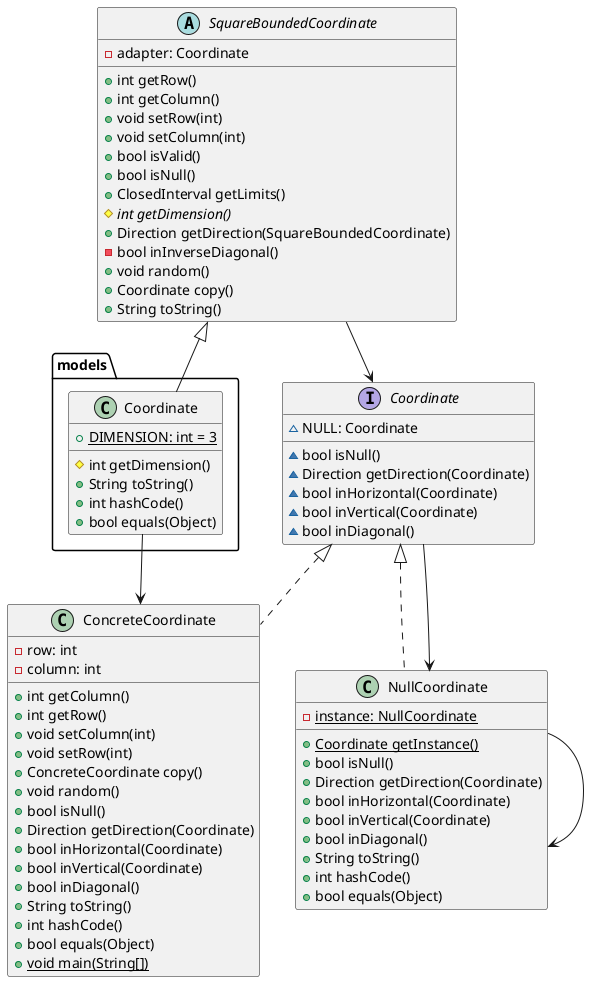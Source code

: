 @startuml

abstract class SquareBoundedCoordinate {
- adapter: Coordinate
+ int getRow()
+ int getColumn()
+ void setRow(int)
+ void setColumn(int)
+ bool isValid()
+ bool isNull()
+ ClosedInterval getLimits()
# {abstract} int getDimension()
+ Direction getDirection(SquareBoundedCoordinate)
- bool inInverseDiagonal()
+ void random()
+ Coordinate copy()
+ String toString()
}

interface Coordinate {
~ NULL: Coordinate
~ bool isNull()
~ Direction getDirection(Coordinate)
~ bool inHorizontal(Coordinate)
~ bool inVertical(Coordinate)
~ bool inDiagonal()
}

class ConcreteCoordinate {
- row: int
- column: int
+ int getColumn()
+ int getRow()
+ void setColumn(int)
+ void setRow(int)
+ ConcreteCoordinate copy()
+ void random()
+ bool isNull()
+ Direction getDirection(Coordinate)
+ bool inHorizontal(Coordinate)
+ bool inVertical(Coordinate)
+ bool inDiagonal()
+ String toString()
+ int hashCode()
+ bool equals(Object)
+ {static} void main(String[])
}

class NullCoordinate {
- {static} instance: NullCoordinate
+ {static} Coordinate getInstance()
+ bool isNull()
+ Direction getDirection(Coordinate)
+ bool inHorizontal(Coordinate)
+ bool inVertical(Coordinate)
+ bool inDiagonal()
+ String toString()
+ int hashCode()
+ bool equals(Object)
}

class models.Coordinate {
+ {static} DIMENSION: int = 3
# int getDimension()
+ String toString()
+ int hashCode()
+ bool equals(Object)
}

Coordinate <|.. ConcreteCoordinate
Coordinate <|.. NullCoordinate
Coordinate --> NullCoordinate
NullCoordinate --> NullCoordinate
SquareBoundedCoordinate --> Coordinate
SquareBoundedCoordinate <|-- models.Coordinate
models.Coordinate --> ConcreteCoordinate

@enduml


